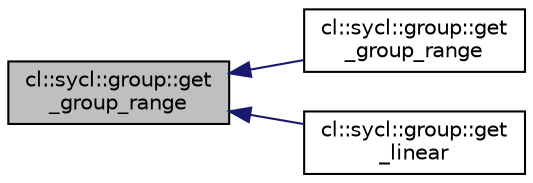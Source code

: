 digraph "cl::sycl::group::get_group_range"
{
 // INTERACTIVE_SVG=YES
  bgcolor="transparent";
  edge [fontname="Helvetica",fontsize="10",labelfontname="Helvetica",labelfontsize="10"];
  node [fontname="Helvetica",fontsize="10",shape=record];
  rankdir="LR";
  Node1 [label="cl::sycl::group::get\l_group_range",height=0.2,width=0.4,color="black", fillcolor="grey75", style="filled", fontcolor="black"];
  Node1 -> Node2 [dir="back",color="midnightblue",fontsize="10",style="solid",fontname="Helvetica"];
  Node2 [label="cl::sycl::group::get\l_group_range",height=0.2,width=0.4,color="black",URL="$group__parallelism.html#af2c73a968e4d8a7611a47bb3b33af92f",tooltip="Return element dimension from the con stituent group range. "];
  Node1 -> Node3 [dir="back",color="midnightblue",fontsize="10",style="solid",fontname="Helvetica"];
  Node3 [label="cl::sycl::group::get\l_linear",height=0.2,width=0.4,color="black",URL="$group__parallelism.html#ab45b66ab7f7fa9d453334fbc1837018e",tooltip="Get a linearized version of the group ID. "];
}
